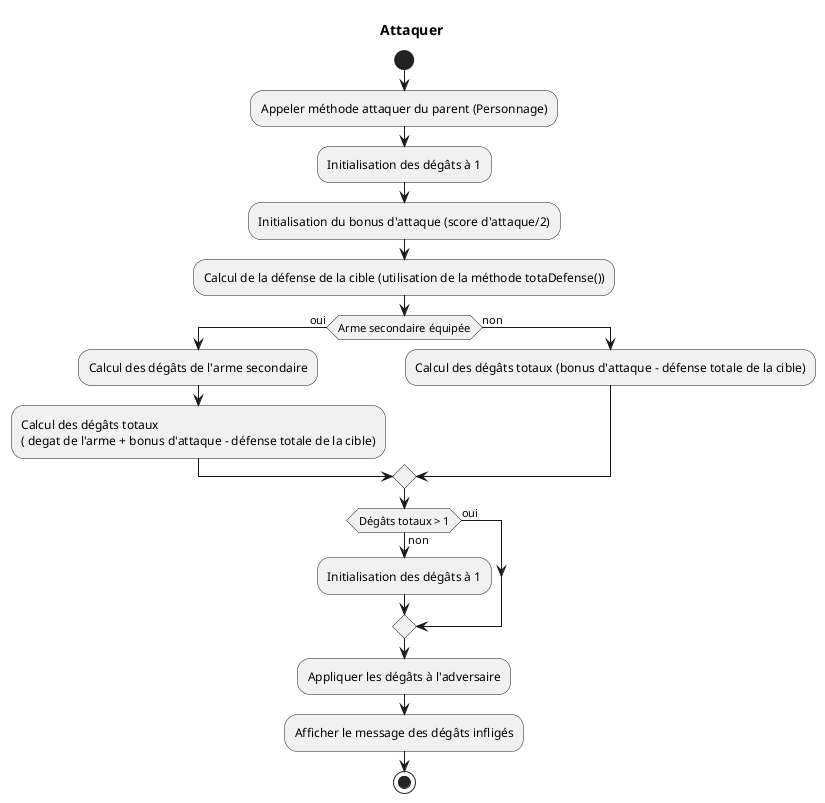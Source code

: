 @startuml

!define ClassBackgroundColor #White
!define MethodBackgroundColor ClassBackgroundColor
!define ClassBorderColor #000000
!define ClassFontColor #000000
!define ClassFontSize 14
!define MethodFontColor ClassFontColor
!define MethodFontSize 12
!define ArrowColor #707070

skinparam class {
    BackgroundColor ClassBackgroundColor
    BorderColor ClassBorderColor
    FontColor ClassFontColor
    FontSize ClassFontSize
}

skinparam method {
    BackgroundColor MethodBackgroundColor
    BorderColor ClassBorderColor
    FontColor MethodFontColor
    FontSize MethodFontSize
}

title Attaquer

start
:Appeler méthode attaquer du parent (Personnage);
:Initialisation des dégâts à 1;
:Initialisation du bonus d'attaque (score d'attaque/2);
:Calcul de la défense de la cible (utilisation de la méthode totaDefense());



if (Arme secondaire équipée) then (oui)
    :Calcul des dégâts de l'arme secondaire;
    :Calcul des dégâts totaux
    ( degat de l'arme + bonus d'attaque - défense totale de la cible);

else (non)
    :Calcul des dégâts totaux (bonus d'attaque - défense totale de la cible);
endif
   if (Dégâts totaux > 1) then (oui)

    else (non)
        :Initialisation des dégâts à 1;
    endif
:Appliquer les dégâts à l'adversaire;
:Afficher le message des dégâts infligés;

stop

@enduml